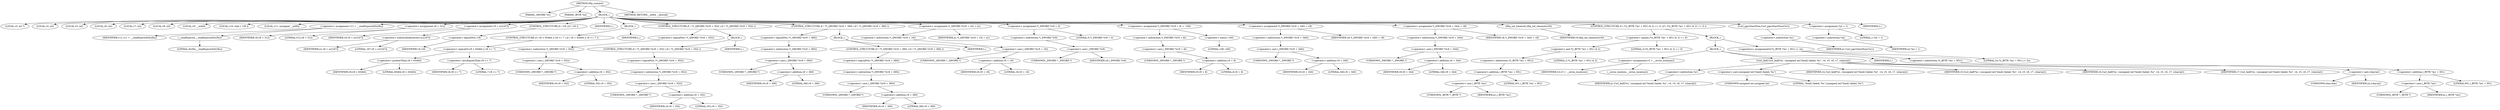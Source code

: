 digraph tftp_connect {  
"1000110" [label = "(METHOD,tftp_connect)" ]
"1000111" [label = "(PARAM,_QWORD *a1)" ]
"1000112" [label = "(PARAM,_BYTE *a2)" ]
"1000113" [label = "(BLOCK,,)" ]
"1000114" [label = "(LOCAL,v3: int *)" ]
"1000115" [label = "(LOCAL,v4: int)" ]
"1000116" [label = "(LOCAL,v5: int)" ]
"1000117" [label = "(LOCAL,v6: int)" ]
"1000118" [label = "(LOCAL,v7: int)" ]
"1000119" [label = "(LOCAL,v8: int)" ]
"1000120" [label = "(LOCAL,v9: __int64)" ]
"1000121" [label = "(LOCAL,v10: char [ 136 ])" ]
"1000122" [label = "(LOCAL,v11: unsigned __int64)" ]
"1000123" [label = "(<operator>.assignment,v11 = __readfsqword(0x28u))" ]
"1000124" [label = "(IDENTIFIER,v11,v11 = __readfsqword(0x28u))" ]
"1000125" [label = "(__readfsqword,__readfsqword(0x28u))" ]
"1000126" [label = "(LITERAL,0x28u,__readfsqword(0x28u))" ]
"1000127" [label = "(<operator>.assignment,v8 = 512)" ]
"1000128" [label = "(IDENTIFIER,v8,v8 = 512)" ]
"1000129" [label = "(LITERAL,512,v8 = 512)" ]
"1000130" [label = "(<operator>.assignment,v9 = a1[167])" ]
"1000131" [label = "(IDENTIFIER,v9,v9 = a1[167])" ]
"1000132" [label = "(<operator>.indirectIndexAccess,a1[167])" ]
"1000133" [label = "(IDENTIFIER,a1,v9 = a1[167])" ]
"1000134" [label = "(LITERAL,167,v9 = a1[167])" ]
"1000135" [label = "(CONTROL_STRUCTURE,if ( !v9 ),if ( !v9 ))" ]
"1000136" [label = "(<operator>.logicalNot,!v9)" ]
"1000137" [label = "(IDENTIFIER,v9,!v9)" ]
"1000138" [label = "(IDENTIFIER,L,)" ]
"1000139" [label = "(BLOCK,,)" ]
"1000140" [label = "(CONTROL_STRUCTURE,if ( v8 > 65464 || v8 <= 7 ),if ( v8 > 65464 || v8 <= 7 ))" ]
"1000141" [label = "(<operator>.logicalOr,v8 > 65464 || v8 <= 7)" ]
"1000142" [label = "(<operator>.greaterThan,v8 > 65464)" ]
"1000143" [label = "(IDENTIFIER,v8,v8 > 65464)" ]
"1000144" [label = "(LITERAL,65464,v8 > 65464)" ]
"1000145" [label = "(<operator>.lessEqualsThan,v8 <= 7)" ]
"1000146" [label = "(IDENTIFIER,v8,v8 <= 7)" ]
"1000147" [label = "(LITERAL,7,v8 <= 7)" ]
"1000148" [label = "(IDENTIFIER,L,)" ]
"1000149" [label = "(CONTROL_STRUCTURE,if ( !*(_QWORD *)(v9 + 352) ),if ( !*(_QWORD *)(v9 + 352) ))" ]
"1000150" [label = "(<operator>.logicalNot,!*(_QWORD *)(v9 + 352))" ]
"1000151" [label = "(<operator>.indirection,*(_QWORD *)(v9 + 352))" ]
"1000152" [label = "(<operator>.cast,(_QWORD *)(v9 + 352))" ]
"1000153" [label = "(UNKNOWN,_QWORD *,_QWORD *)" ]
"1000154" [label = "(<operator>.addition,v9 + 352)" ]
"1000155" [label = "(IDENTIFIER,v9,v9 + 352)" ]
"1000156" [label = "(LITERAL,352,v9 + 352)" ]
"1000157" [label = "(BLOCK,,)" ]
"1000158" [label = "(CONTROL_STRUCTURE,if ( !*(_QWORD *)(v9 + 352) ),if ( !*(_QWORD *)(v9 + 352) ))" ]
"1000159" [label = "(<operator>.logicalNot,!*(_QWORD *)(v9 + 352))" ]
"1000160" [label = "(<operator>.indirection,*(_QWORD *)(v9 + 352))" ]
"1000161" [label = "(<operator>.cast,(_QWORD *)(v9 + 352))" ]
"1000162" [label = "(UNKNOWN,_QWORD *,_QWORD *)" ]
"1000163" [label = "(<operator>.addition,v9 + 352)" ]
"1000164" [label = "(IDENTIFIER,v9,v9 + 352)" ]
"1000165" [label = "(LITERAL,352,v9 + 352)" ]
"1000166" [label = "(IDENTIFIER,L,)" ]
"1000167" [label = "(CONTROL_STRUCTURE,if ( !*(_QWORD *)(v9 + 360) ),if ( !*(_QWORD *)(v9 + 360) ))" ]
"1000168" [label = "(<operator>.logicalNot,!*(_QWORD *)(v9 + 360))" ]
"1000169" [label = "(<operator>.indirection,*(_QWORD *)(v9 + 360))" ]
"1000170" [label = "(<operator>.cast,(_QWORD *)(v9 + 360))" ]
"1000171" [label = "(UNKNOWN,_QWORD *,_QWORD *)" ]
"1000172" [label = "(<operator>.addition,v9 + 360)" ]
"1000173" [label = "(IDENTIFIER,v9,v9 + 360)" ]
"1000174" [label = "(LITERAL,360,v9 + 360)" ]
"1000175" [label = "(BLOCK,,)" ]
"1000176" [label = "(CONTROL_STRUCTURE,if ( !*(_QWORD *)(v9 + 360) ),if ( !*(_QWORD *)(v9 + 360) ))" ]
"1000177" [label = "(<operator>.logicalNot,!*(_QWORD *)(v9 + 360))" ]
"1000178" [label = "(<operator>.indirection,*(_QWORD *)(v9 + 360))" ]
"1000179" [label = "(<operator>.cast,(_QWORD *)(v9 + 360))" ]
"1000180" [label = "(UNKNOWN,_QWORD *,_QWORD *)" ]
"1000181" [label = "(<operator>.addition,v9 + 360)" ]
"1000182" [label = "(IDENTIFIER,v9,v9 + 360)" ]
"1000183" [label = "(LITERAL,360,v9 + 360)" ]
"1000184" [label = "(IDENTIFIER,L,)" ]
"1000185" [label = "(<operator>.assignment,*(_QWORD *)(v9 + 16) = a1)" ]
"1000186" [label = "(<operator>.indirection,*(_QWORD *)(v9 + 16))" ]
"1000187" [label = "(<operator>.cast,(_QWORD *)(v9 + 16))" ]
"1000188" [label = "(UNKNOWN,_QWORD *,_QWORD *)" ]
"1000189" [label = "(<operator>.addition,v9 + 16)" ]
"1000190" [label = "(IDENTIFIER,v9,v9 + 16)" ]
"1000191" [label = "(LITERAL,16,v9 + 16)" ]
"1000192" [label = "(IDENTIFIER,a1,*(_QWORD *)(v9 + 16) = a1)" ]
"1000193" [label = "(<operator>.assignment,*(_DWORD *)v9 = 0)" ]
"1000194" [label = "(<operator>.indirection,*(_DWORD *)v9)" ]
"1000195" [label = "(<operator>.cast,(_DWORD *)v9)" ]
"1000196" [label = "(UNKNOWN,_DWORD *,_DWORD *)" ]
"1000197" [label = "(IDENTIFIER,v9,(_DWORD *)v9)" ]
"1000198" [label = "(LITERAL,0,*(_DWORD *)v9 = 0)" ]
"1000199" [label = "(<operator>.assignment,*(_DWORD *)(v9 + 8) = -100)" ]
"1000200" [label = "(<operator>.indirection,*(_DWORD *)(v9 + 8))" ]
"1000201" [label = "(<operator>.cast,(_DWORD *)(v9 + 8))" ]
"1000202" [label = "(UNKNOWN,_DWORD *,_DWORD *)" ]
"1000203" [label = "(<operator>.addition,v9 + 8)" ]
"1000204" [label = "(IDENTIFIER,v9,v9 + 8)" ]
"1000205" [label = "(LITERAL,8,v9 + 8)" ]
"1000206" [label = "(<operator>.minus,-100)" ]
"1000207" [label = "(LITERAL,100,-100)" ]
"1000208" [label = "(<operator>.assignment,*(_DWORD *)(v9 + 340) = v8)" ]
"1000209" [label = "(<operator>.indirection,*(_DWORD *)(v9 + 340))" ]
"1000210" [label = "(<operator>.cast,(_DWORD *)(v9 + 340))" ]
"1000211" [label = "(UNKNOWN,_DWORD *,_DWORD *)" ]
"1000212" [label = "(<operator>.addition,v9 + 340)" ]
"1000213" [label = "(IDENTIFIER,v9,v9 + 340)" ]
"1000214" [label = "(LITERAL,340,v9 + 340)" ]
"1000215" [label = "(IDENTIFIER,v8,*(_DWORD *)(v9 + 340) = v8)" ]
"1000216" [label = "(<operator>.assignment,*(_DWORD *)(v9 + 344) = v8)" ]
"1000217" [label = "(<operator>.indirection,*(_DWORD *)(v9 + 344))" ]
"1000218" [label = "(<operator>.cast,(_DWORD *)(v9 + 344))" ]
"1000219" [label = "(UNKNOWN,_DWORD *,_DWORD *)" ]
"1000220" [label = "(<operator>.addition,v9 + 344)" ]
"1000221" [label = "(IDENTIFIER,v9,v9 + 344)" ]
"1000222" [label = "(LITERAL,344,v9 + 344)" ]
"1000223" [label = "(IDENTIFIER,v8,*(_DWORD *)(v9 + 344) = v8)" ]
"1000224" [label = "(tftp_set_timeouts,tftp_set_timeouts(v9))" ]
"1000225" [label = "(IDENTIFIER,v9,tftp_set_timeouts(v9))" ]
"1000226" [label = "(CONTROL_STRUCTURE,if ( (*((_BYTE *)a1 + 951) & 2) == 0 ),if ( (*((_BYTE *)a1 + 951) & 2) == 0 ))" ]
"1000227" [label = "(<operator>.equals,(*((_BYTE *)a1 + 951) & 2) == 0)" ]
"1000228" [label = "(<operator>.and,*((_BYTE *)a1 + 951) & 2)" ]
"1000229" [label = "(<operator>.indirection,*((_BYTE *)a1 + 951))" ]
"1000230" [label = "(<operator>.addition,(_BYTE *)a1 + 951)" ]
"1000231" [label = "(<operator>.cast,(_BYTE *)a1)" ]
"1000232" [label = "(UNKNOWN,_BYTE *,_BYTE *)" ]
"1000233" [label = "(IDENTIFIER,a1,(_BYTE *)a1)" ]
"1000234" [label = "(LITERAL,951,(_BYTE *)a1 + 951)" ]
"1000235" [label = "(LITERAL,2,*((_BYTE *)a1 + 951) & 2)" ]
"1000236" [label = "(LITERAL,0,(*((_BYTE *)a1 + 951) & 2) == 0)" ]
"1000237" [label = "(BLOCK,,)" ]
"1000238" [label = "(BLOCK,,)" ]
"1000239" [label = "(<operator>.assignment,v3 = __errno_location())" ]
"1000240" [label = "(IDENTIFIER,v3,v3 = __errno_location())" ]
"1000241" [label = "(__errno_location,__errno_location())" ]
"1000242" [label = "(Curl_failf,Curl_failf(*a1, (unsigned int)\"bind() failed; %s\", v4, v5, v6, v7, (char)a2))" ]
"1000243" [label = "(<operator>.indirection,*a1)" ]
"1000244" [label = "(IDENTIFIER,a1,Curl_failf(*a1, (unsigned int)\"bind() failed; %s\", v4, v5, v6, v7, (char)a2))" ]
"1000245" [label = "(<operator>.cast,(unsigned int)\"bind() failed; %s\")" ]
"1000246" [label = "(UNKNOWN,unsigned int,unsigned int)" ]
"1000247" [label = "(LITERAL,\"bind() failed; %s\",(unsigned int)\"bind() failed; %s\")" ]
"1000248" [label = "(IDENTIFIER,v4,Curl_failf(*a1, (unsigned int)\"bind() failed; %s\", v4, v5, v6, v7, (char)a2))" ]
"1000249" [label = "(IDENTIFIER,v5,Curl_failf(*a1, (unsigned int)\"bind() failed; %s\", v4, v5, v6, v7, (char)a2))" ]
"1000250" [label = "(IDENTIFIER,v6,Curl_failf(*a1, (unsigned int)\"bind() failed; %s\", v4, v5, v6, v7, (char)a2))" ]
"1000251" [label = "(IDENTIFIER,v7,Curl_failf(*a1, (unsigned int)\"bind() failed; %s\", v4, v5, v6, v7, (char)a2))" ]
"1000252" [label = "(<operator>.cast,(char)a2)" ]
"1000253" [label = "(UNKNOWN,char,char)" ]
"1000254" [label = "(IDENTIFIER,a2,(char)a2)" ]
"1000255" [label = "(IDENTIFIER,L,)" ]
"1000256" [label = "(<operators>.assignmentOr,*((_BYTE *)a1 + 951) |= 2u)" ]
"1000257" [label = "(<operator>.indirection,*((_BYTE *)a1 + 951))" ]
"1000258" [label = "(<operator>.addition,(_BYTE *)a1 + 951)" ]
"1000259" [label = "(<operator>.cast,(_BYTE *)a1)" ]
"1000260" [label = "(UNKNOWN,_BYTE *,_BYTE *)" ]
"1000261" [label = "(IDENTIFIER,a1,(_BYTE *)a1)" ]
"1000262" [label = "(LITERAL,951,(_BYTE *)a1 + 951)" ]
"1000263" [label = "(LITERAL,2u,*((_BYTE *)a1 + 951) |= 2u)" ]
"1000264" [label = "(Curl_pgrsStartNow,Curl_pgrsStartNow(*a1))" ]
"1000265" [label = "(<operator>.indirection,*a1)" ]
"1000266" [label = "(IDENTIFIER,a1,Curl_pgrsStartNow(*a1))" ]
"1000267" [label = "(<operator>.assignment,*a2 = 1)" ]
"1000268" [label = "(<operator>.indirection,*a2)" ]
"1000269" [label = "(IDENTIFIER,a2,*a2 = 1)" ]
"1000270" [label = "(LITERAL,1,*a2 = 1)" ]
"1000271" [label = "(IDENTIFIER,L,)" ]
"1000272" [label = "(METHOD_RETURN,__int64 __fastcall)" ]
  "1000110" -> "1000111" 
  "1000110" -> "1000112" 
  "1000110" -> "1000113" 
  "1000110" -> "1000272" 
  "1000113" -> "1000114" 
  "1000113" -> "1000115" 
  "1000113" -> "1000116" 
  "1000113" -> "1000117" 
  "1000113" -> "1000118" 
  "1000113" -> "1000119" 
  "1000113" -> "1000120" 
  "1000113" -> "1000121" 
  "1000113" -> "1000122" 
  "1000113" -> "1000123" 
  "1000113" -> "1000127" 
  "1000113" -> "1000130" 
  "1000113" -> "1000135" 
  "1000113" -> "1000138" 
  "1000113" -> "1000139" 
  "1000113" -> "1000149" 
  "1000113" -> "1000167" 
  "1000113" -> "1000185" 
  "1000113" -> "1000193" 
  "1000113" -> "1000199" 
  "1000113" -> "1000208" 
  "1000113" -> "1000216" 
  "1000113" -> "1000224" 
  "1000113" -> "1000226" 
  "1000113" -> "1000264" 
  "1000113" -> "1000267" 
  "1000113" -> "1000271" 
  "1000123" -> "1000124" 
  "1000123" -> "1000125" 
  "1000125" -> "1000126" 
  "1000127" -> "1000128" 
  "1000127" -> "1000129" 
  "1000130" -> "1000131" 
  "1000130" -> "1000132" 
  "1000132" -> "1000133" 
  "1000132" -> "1000134" 
  "1000135" -> "1000136" 
  "1000136" -> "1000137" 
  "1000139" -> "1000140" 
  "1000139" -> "1000148" 
  "1000140" -> "1000141" 
  "1000141" -> "1000142" 
  "1000141" -> "1000145" 
  "1000142" -> "1000143" 
  "1000142" -> "1000144" 
  "1000145" -> "1000146" 
  "1000145" -> "1000147" 
  "1000149" -> "1000150" 
  "1000149" -> "1000157" 
  "1000150" -> "1000151" 
  "1000151" -> "1000152" 
  "1000152" -> "1000153" 
  "1000152" -> "1000154" 
  "1000154" -> "1000155" 
  "1000154" -> "1000156" 
  "1000157" -> "1000158" 
  "1000157" -> "1000166" 
  "1000158" -> "1000159" 
  "1000159" -> "1000160" 
  "1000160" -> "1000161" 
  "1000161" -> "1000162" 
  "1000161" -> "1000163" 
  "1000163" -> "1000164" 
  "1000163" -> "1000165" 
  "1000167" -> "1000168" 
  "1000167" -> "1000175" 
  "1000168" -> "1000169" 
  "1000169" -> "1000170" 
  "1000170" -> "1000171" 
  "1000170" -> "1000172" 
  "1000172" -> "1000173" 
  "1000172" -> "1000174" 
  "1000175" -> "1000176" 
  "1000175" -> "1000184" 
  "1000176" -> "1000177" 
  "1000177" -> "1000178" 
  "1000178" -> "1000179" 
  "1000179" -> "1000180" 
  "1000179" -> "1000181" 
  "1000181" -> "1000182" 
  "1000181" -> "1000183" 
  "1000185" -> "1000186" 
  "1000185" -> "1000192" 
  "1000186" -> "1000187" 
  "1000187" -> "1000188" 
  "1000187" -> "1000189" 
  "1000189" -> "1000190" 
  "1000189" -> "1000191" 
  "1000193" -> "1000194" 
  "1000193" -> "1000198" 
  "1000194" -> "1000195" 
  "1000195" -> "1000196" 
  "1000195" -> "1000197" 
  "1000199" -> "1000200" 
  "1000199" -> "1000206" 
  "1000200" -> "1000201" 
  "1000201" -> "1000202" 
  "1000201" -> "1000203" 
  "1000203" -> "1000204" 
  "1000203" -> "1000205" 
  "1000206" -> "1000207" 
  "1000208" -> "1000209" 
  "1000208" -> "1000215" 
  "1000209" -> "1000210" 
  "1000210" -> "1000211" 
  "1000210" -> "1000212" 
  "1000212" -> "1000213" 
  "1000212" -> "1000214" 
  "1000216" -> "1000217" 
  "1000216" -> "1000223" 
  "1000217" -> "1000218" 
  "1000218" -> "1000219" 
  "1000218" -> "1000220" 
  "1000220" -> "1000221" 
  "1000220" -> "1000222" 
  "1000224" -> "1000225" 
  "1000226" -> "1000227" 
  "1000226" -> "1000237" 
  "1000227" -> "1000228" 
  "1000227" -> "1000236" 
  "1000228" -> "1000229" 
  "1000228" -> "1000235" 
  "1000229" -> "1000230" 
  "1000230" -> "1000231" 
  "1000230" -> "1000234" 
  "1000231" -> "1000232" 
  "1000231" -> "1000233" 
  "1000237" -> "1000238" 
  "1000237" -> "1000256" 
  "1000238" -> "1000239" 
  "1000238" -> "1000242" 
  "1000238" -> "1000255" 
  "1000239" -> "1000240" 
  "1000239" -> "1000241" 
  "1000242" -> "1000243" 
  "1000242" -> "1000245" 
  "1000242" -> "1000248" 
  "1000242" -> "1000249" 
  "1000242" -> "1000250" 
  "1000242" -> "1000251" 
  "1000242" -> "1000252" 
  "1000243" -> "1000244" 
  "1000245" -> "1000246" 
  "1000245" -> "1000247" 
  "1000252" -> "1000253" 
  "1000252" -> "1000254" 
  "1000256" -> "1000257" 
  "1000256" -> "1000263" 
  "1000257" -> "1000258" 
  "1000258" -> "1000259" 
  "1000258" -> "1000262" 
  "1000259" -> "1000260" 
  "1000259" -> "1000261" 
  "1000264" -> "1000265" 
  "1000265" -> "1000266" 
  "1000267" -> "1000268" 
  "1000267" -> "1000270" 
  "1000268" -> "1000269" 
}
